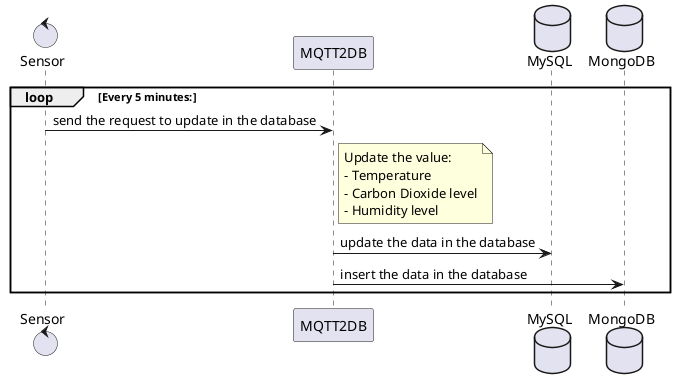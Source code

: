 @startuml

control Sensor
participant MQTT2DB
database MySQL
database MongoDB

loop Every 5 minutes:
    Sensor -> MQTT2DB: send the request to update in the database
    note right of MQTT2DB
        Update the value:
        - Temperature
        - Carbon Dioxide level
        - Humidity level
    end note
    MQTT2DB -> MySQL: update the data in the database
    MQTT2DB -> MongoDB: insert the data in the database
end

@enduml